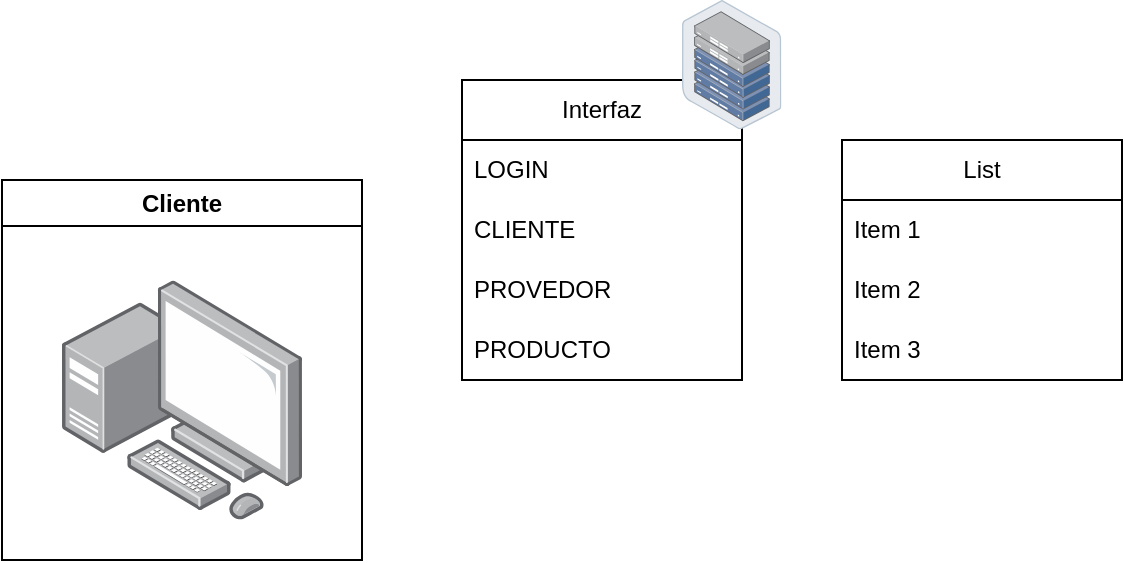<mxfile version="20.8.0" type="github">
  <diagram id="9SYyG4e5okf7qWyTnNFg" name="Página-1">
    <mxGraphModel dx="1033" dy="476" grid="1" gridSize="10" guides="1" tooltips="1" connect="1" arrows="1" fold="1" page="1" pageScale="1" pageWidth="827" pageHeight="1169" math="0" shadow="0">
      <root>
        <mxCell id="0" />
        <mxCell id="1" parent="0" />
        <mxCell id="7KIfi2kmkH-didbgByHA-1" value="&lt;font style=&quot;vertical-align: inherit;&quot;&gt;&lt;font style=&quot;vertical-align: inherit;&quot;&gt;Cliente&lt;/font&gt;&lt;/font&gt;" style="swimlane;whiteSpace=wrap;html=1;" vertex="1" parent="1">
          <mxGeometry x="10" y="120" width="180" height="190" as="geometry" />
        </mxCell>
        <mxCell id="7KIfi2kmkH-didbgByHA-15" value="" style="points=[];aspect=fixed;html=1;align=center;shadow=0;dashed=0;image;image=img/lib/allied_telesis/computer_and_terminals/Personal_Computer_with_Server.svg;" vertex="1" parent="7KIfi2kmkH-didbgByHA-1">
          <mxGeometry x="30" y="50" width="120" height="120" as="geometry" />
        </mxCell>
        <mxCell id="7KIfi2kmkH-didbgByHA-2" value="&lt;font style=&quot;vertical-align: inherit;&quot;&gt;&lt;font style=&quot;vertical-align: inherit;&quot;&gt;&lt;font style=&quot;vertical-align: inherit;&quot;&gt;&lt;font style=&quot;vertical-align: inherit;&quot;&gt;&lt;font style=&quot;vertical-align: inherit;&quot;&gt;&lt;font style=&quot;vertical-align: inherit;&quot;&gt;Interfaz&lt;/font&gt;&lt;/font&gt;&lt;/font&gt;&lt;/font&gt;&lt;/font&gt;&lt;/font&gt;" style="swimlane;fontStyle=0;childLayout=stackLayout;horizontal=1;startSize=30;horizontalStack=0;resizeParent=1;resizeParentMax=0;resizeLast=0;collapsible=1;marginBottom=0;whiteSpace=wrap;html=1;" vertex="1" parent="1">
          <mxGeometry x="240" y="70" width="140" height="150" as="geometry" />
        </mxCell>
        <mxCell id="7KIfi2kmkH-didbgByHA-3" value="&lt;font style=&quot;vertical-align: inherit;&quot;&gt;&lt;font style=&quot;vertical-align: inherit;&quot;&gt;&lt;font style=&quot;vertical-align: inherit;&quot;&gt;&lt;font style=&quot;vertical-align: inherit;&quot;&gt;LOGIN&lt;/font&gt;&lt;/font&gt;&lt;/font&gt;&lt;/font&gt;" style="text;strokeColor=none;fillColor=none;align=left;verticalAlign=middle;spacingLeft=4;spacingRight=4;overflow=hidden;points=[[0,0.5],[1,0.5]];portConstraint=eastwest;rotatable=0;whiteSpace=wrap;html=1;" vertex="1" parent="7KIfi2kmkH-didbgByHA-2">
          <mxGeometry y="30" width="140" height="30" as="geometry" />
        </mxCell>
        <mxCell id="7KIfi2kmkH-didbgByHA-4" value="&lt;font style=&quot;vertical-align: inherit;&quot;&gt;&lt;font style=&quot;vertical-align: inherit;&quot;&gt;&lt;font style=&quot;vertical-align: inherit;&quot;&gt;&lt;font style=&quot;vertical-align: inherit;&quot;&gt;CLIENTE&lt;/font&gt;&lt;/font&gt;&lt;/font&gt;&lt;/font&gt;" style="text;strokeColor=none;fillColor=none;align=left;verticalAlign=middle;spacingLeft=4;spacingRight=4;overflow=hidden;points=[[0,0.5],[1,0.5]];portConstraint=eastwest;rotatable=0;whiteSpace=wrap;html=1;" vertex="1" parent="7KIfi2kmkH-didbgByHA-2">
          <mxGeometry y="60" width="140" height="30" as="geometry" />
        </mxCell>
        <mxCell id="7KIfi2kmkH-didbgByHA-17" value="&lt;font style=&quot;vertical-align: inherit;&quot;&gt;&lt;font style=&quot;vertical-align: inherit;&quot;&gt;PROVEDOR&lt;/font&gt;&lt;/font&gt;" style="text;strokeColor=none;fillColor=none;align=left;verticalAlign=middle;spacingLeft=4;spacingRight=4;overflow=hidden;points=[[0,0.5],[1,0.5]];portConstraint=eastwest;rotatable=0;whiteSpace=wrap;html=1;" vertex="1" parent="7KIfi2kmkH-didbgByHA-2">
          <mxGeometry y="90" width="140" height="30" as="geometry" />
        </mxCell>
        <mxCell id="7KIfi2kmkH-didbgByHA-20" value="&lt;font style=&quot;vertical-align: inherit;&quot;&gt;&lt;font style=&quot;vertical-align: inherit;&quot;&gt;PRODUCTO&lt;/font&gt;&lt;/font&gt;" style="text;strokeColor=none;fillColor=none;align=left;verticalAlign=middle;spacingLeft=4;spacingRight=4;overflow=hidden;points=[[0,0.5],[1,0.5]];portConstraint=eastwest;rotatable=0;whiteSpace=wrap;html=1;" vertex="1" parent="7KIfi2kmkH-didbgByHA-2">
          <mxGeometry y="120" width="140" height="30" as="geometry" />
        </mxCell>
        <mxCell id="7KIfi2kmkH-didbgByHA-6" value="List" style="swimlane;fontStyle=0;childLayout=stackLayout;horizontal=1;startSize=30;horizontalStack=0;resizeParent=1;resizeParentMax=0;resizeLast=0;collapsible=1;marginBottom=0;whiteSpace=wrap;html=1;" vertex="1" parent="1">
          <mxGeometry x="430" y="100" width="140" height="120" as="geometry" />
        </mxCell>
        <mxCell id="7KIfi2kmkH-didbgByHA-7" value="Item 1" style="text;strokeColor=none;fillColor=none;align=left;verticalAlign=middle;spacingLeft=4;spacingRight=4;overflow=hidden;points=[[0,0.5],[1,0.5]];portConstraint=eastwest;rotatable=0;whiteSpace=wrap;html=1;" vertex="1" parent="7KIfi2kmkH-didbgByHA-6">
          <mxGeometry y="30" width="140" height="30" as="geometry" />
        </mxCell>
        <mxCell id="7KIfi2kmkH-didbgByHA-8" value="Item 2" style="text;strokeColor=none;fillColor=none;align=left;verticalAlign=middle;spacingLeft=4;spacingRight=4;overflow=hidden;points=[[0,0.5],[1,0.5]];portConstraint=eastwest;rotatable=0;whiteSpace=wrap;html=1;" vertex="1" parent="7KIfi2kmkH-didbgByHA-6">
          <mxGeometry y="60" width="140" height="30" as="geometry" />
        </mxCell>
        <mxCell id="7KIfi2kmkH-didbgByHA-9" value="Item 3" style="text;strokeColor=none;fillColor=none;align=left;verticalAlign=middle;spacingLeft=4;spacingRight=4;overflow=hidden;points=[[0,0.5],[1,0.5]];portConstraint=eastwest;rotatable=0;whiteSpace=wrap;html=1;" vertex="1" parent="7KIfi2kmkH-didbgByHA-6">
          <mxGeometry y="90" width="140" height="30" as="geometry" />
        </mxCell>
        <mxCell id="7KIfi2kmkH-didbgByHA-14" value="" style="points=[];aspect=fixed;html=1;align=center;shadow=0;dashed=0;image;image=img/lib/allied_telesis/storage/Datacenter_Server_Half_Rack_ToR.svg;" vertex="1" parent="1">
          <mxGeometry x="350" y="30" width="49.72" height="64.6" as="geometry" />
        </mxCell>
      </root>
    </mxGraphModel>
  </diagram>
</mxfile>
